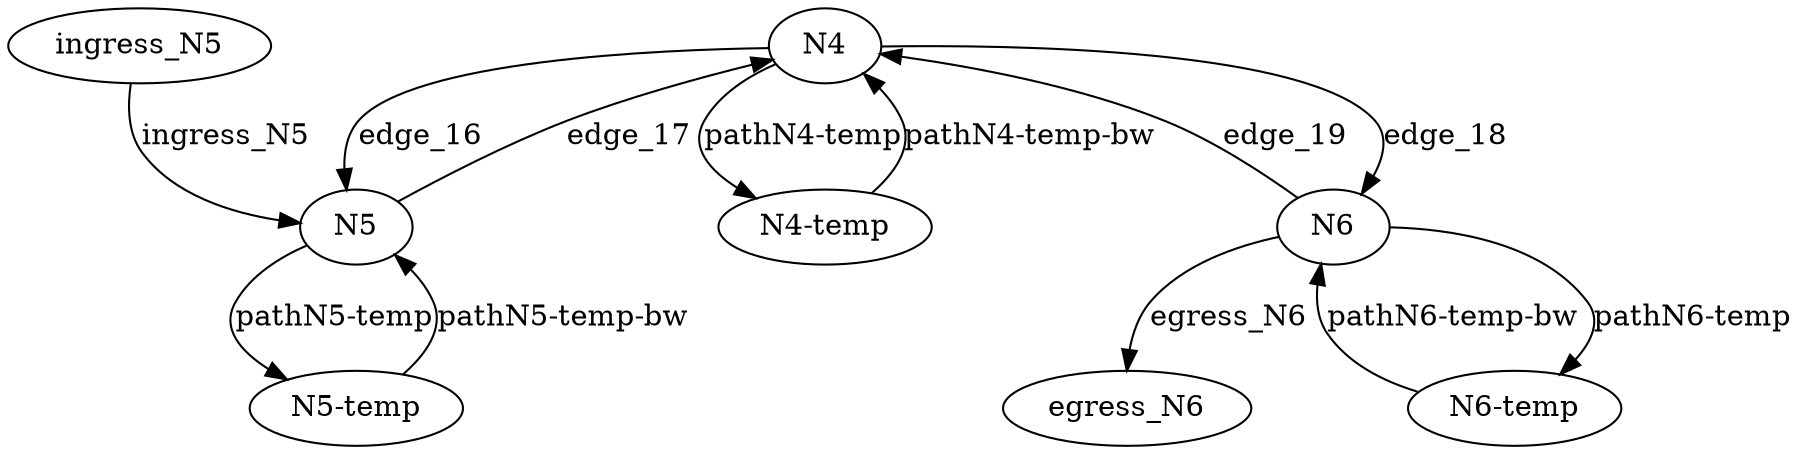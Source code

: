 digraph  {
N4;
"N4-temp";
N5;
"N5-temp";
ingress_N5;
N6;
"N6-temp";
egress_N6;
N4 -> "N4-temp"  [key=0, label="pathN4-temp"];
N4 -> N5  [key=0, label=edge_16];
N4 -> N6  [key=0, label=edge_18];
"N4-temp" -> N4  [key=0, label="pathN4-temp-bw"];
N5 -> "N5-temp"  [key=0, label="pathN5-temp"];
N5 -> N4  [key=0, label=edge_17];
"N5-temp" -> N5  [key=0, label="pathN5-temp-bw"];
ingress_N5 -> N5  [key=0, label=ingress_N5];
N6 -> "N6-temp"  [key=0, label="pathN6-temp"];
N6 -> egress_N6  [key=0, label=egress_N6];
N6 -> N4  [key=0, label=edge_19];
"N6-temp" -> N6  [key=0, label="pathN6-temp-bw"];
}
